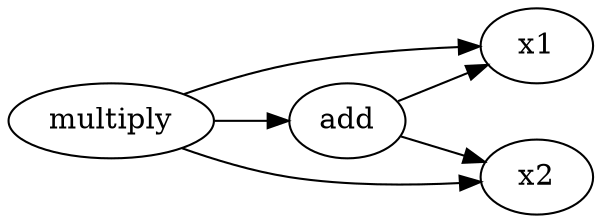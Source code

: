 digraph function2 {
	rankdir=LR
	139896274198480 [label=multiply]
	139896267254160 [label=x1]
	139896274198480 -> 139896267254160
	139896267254480 [label=x2]
	139896274198480 -> 139896267254480
	139896287209648 [label=add]
	139896274198480 -> 139896287209648
	139896267254160 [label=x1]
	139896287209648 -> 139896267254160
	139896267254480 [label=x2]
	139896287209648 -> 139896267254480
}
